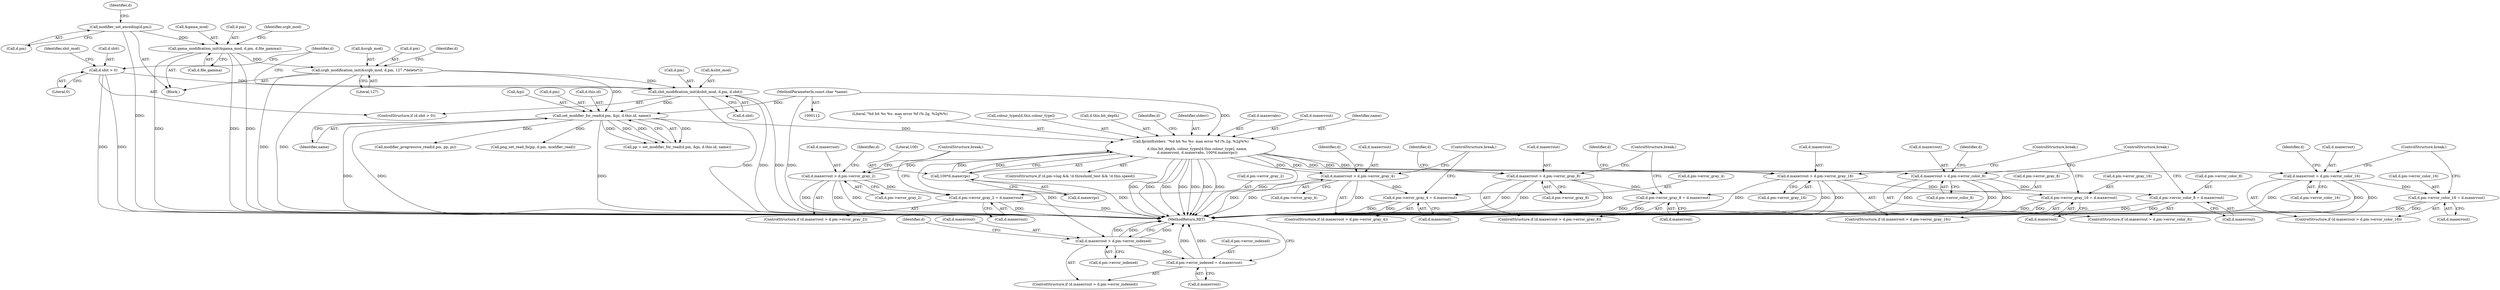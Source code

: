 digraph "0_Android_9d4853418ab2f754c2b63e091c29c5529b8b86ca_48@API" {
"1000340" [label="(Call,fprintf(stderr, \"%d bit %s %s: max error %f (%.2g, %2g%%)\n\",\n            d.this.bit_depth, colour_types[d.this.colour_type], name,\n            d.maxerrout, d.maxerrabs, 100*d.maxerrpc))"];
"1000231" [label="(Call,set_modifier_for_read(d.pm, &pi, d.this.id, name))"];
"1000214" [label="(Call,sbit_modification_init(&sbit_mod, d.pm, d.sbit))"];
"1000201" [label="(Call,srgb_modification_init(&srgb_mod, d.pm, 127 /*delete*/))"];
"1000192" [label="(Call,gama_modification_init(&gama_mod, d.pm, d.file_gamma))"];
"1000172" [label="(Call,modifier_set_encoding(d.pm))"];
"1000209" [label="(Call,d.sbit > 0)"];
"1000122" [label="(MethodParameterIn,const char *name)"];
"1000362" [label="(Call,100*d.maxerrpc)"];
"1000395" [label="(Call,d.maxerrout > d.pm->error_gray_2)"];
"1000404" [label="(Call,d.pm->error_gray_2 = d.maxerrout)"];
"1000416" [label="(Call,d.maxerrout > d.pm->error_gray_4)"];
"1000425" [label="(Call,d.pm->error_gray_4 = d.maxerrout)"];
"1000437" [label="(Call,d.maxerrout > d.pm->error_gray_8)"];
"1000446" [label="(Call,d.pm->error_gray_8 = d.maxerrout)"];
"1000458" [label="(Call,d.maxerrout > d.pm->error_gray_16)"];
"1000467" [label="(Call,d.pm->error_gray_16 = d.maxerrout)"];
"1000508" [label="(Call,d.maxerrout > d.pm->error_color_8)"];
"1000517" [label="(Call,d.pm->error_color_8 = d.maxerrout)"];
"1000529" [label="(Call,d.maxerrout > d.pm->error_color_16)"];
"1000538" [label="(Call,d.pm->error_color_16 = d.maxerrout)"];
"1000563" [label="(Call,d.maxerrout > d.pm->error_indexed)"];
"1000572" [label="(Call,d.pm->error_indexed = d.maxerrout)"];
"1000509" [label="(Call,d.maxerrout)"];
"1000235" [label="(Call,&pi)"];
"1000340" [label="(Call,fprintf(stderr, \"%d bit %s %s: max error %f (%.2g, %2g%%)\n\",\n            d.this.bit_depth, colour_types[d.this.colour_type], name,\n            d.maxerrout, d.maxerrabs, 100*d.maxerrpc))"];
"1000547" [label="(ControlStructure,break;)"];
"1000533" [label="(Call,d.pm->error_color_16)"];
"1000449" [label="(Identifier,d)"];
"1000526" [label="(ControlStructure,break;)"];
"1000207" [label="(Literal,127)"];
"1000362" [label="(Call,100*d.maxerrpc)"];
"1000363" [label="(Literal,100)"];
"1000528" [label="(ControlStructure,if (d.maxerrout > d.pm->error_color_16))"];
"1000573" [label="(Call,d.pm->error_indexed)"];
"1000470" [label="(Identifier,d)"];
"1000415" [label="(ControlStructure,if (d.maxerrout > d.pm->error_gray_4))"];
"1000122" [label="(MethodParameterIn,const char *name)"];
"1000436" [label="(ControlStructure,if (d.maxerrout > d.pm->error_gray_8))"];
"1000517" [label="(Call,d.pm->error_color_8 = d.maxerrout)"];
"1000226" [label="(Identifier,d)"];
"1000437" [label="(Call,d.maxerrout > d.pm->error_gray_8)"];
"1000530" [label="(Call,d.maxerrout)"];
"1000455" [label="(ControlStructure,break;)"];
"1000204" [label="(Call,d.pm)"];
"1000359" [label="(Call,d.maxerrabs)"];
"1000405" [label="(Call,d.pm->error_gray_2)"];
"1000179" [label="(Identifier,d)"];
"1000232" [label="(Call,d.pm)"];
"1000356" [label="(Call,d.maxerrout)"];
"1000413" [label="(ControlStructure,break;)"];
"1000173" [label="(Call,d.pm)"];
"1000428" [label="(Identifier,d)"];
"1000541" [label="(Identifier,d)"];
"1000322" [label="(ControlStructure,if (d.pm->log && !d.threshold_test && !d.this.speed))"];
"1000434" [label="(ControlStructure,break;)"];
"1000581" [label="(MethodReturn,RET)"];
"1000459" [label="(Call,d.maxerrout)"];
"1000575" [label="(Identifier,d)"];
"1000216" [label="(Identifier,sbit_mod)"];
"1000159" [label="(Block,)"];
"1000231" [label="(Call,set_modifier_for_read(d.pm, &pi, d.this.id, name))"];
"1000172" [label="(Call,modifier_set_encoding(d.pm))"];
"1000217" [label="(Call,d.pm)"];
"1000201" [label="(Call,srgb_modification_init(&srgb_mod, d.pm, 127 /*delete*/))"];
"1000209" [label="(Call,d.sbit > 0)"];
"1000438" [label="(Call,d.maxerrout)"];
"1000446" [label="(Call,d.pm->error_gray_8 = d.maxerrout)"];
"1000417" [label="(Call,d.maxerrout)"];
"1000529" [label="(Call,d.maxerrout > d.pm->error_color_16)"];
"1000507" [label="(ControlStructure,if (d.maxerrout > d.pm->error_color_8))"];
"1000395" [label="(Call,d.maxerrout > d.pm->error_gray_2)"];
"1000355" [label="(Identifier,name)"];
"1000237" [label="(Call,d.this.id)"];
"1000264" [label="(Call,modifier_progressive_read(d.pm, pp, pi))"];
"1000425" [label="(Call,d.pm->error_gray_4 = d.maxerrout)"];
"1000564" [label="(Call,d.maxerrout)"];
"1000426" [label="(Call,d.pm->error_gray_4)"];
"1000578" [label="(Call,d.maxerrout)"];
"1000396" [label="(Call,d.maxerrout)"];
"1000193" [label="(Call,&gama_mod)"];
"1000431" [label="(Call,d.maxerrout)"];
"1000520" [label="(Identifier,d)"];
"1000407" [label="(Identifier,d)"];
"1000342" [label="(Literal,\"%d bit %s %s: max error %f (%.2g, %2g%%)\n\")"];
"1000208" [label="(ControlStructure,if (d.sbit > 0))"];
"1000457" [label="(ControlStructure,if (d.maxerrout > d.pm->error_gray_16))"];
"1000211" [label="(Identifier,d)"];
"1000272" [label="(Call,png_set_read_fn(pp, d.pm, modifier_read))"];
"1000198" [label="(Call,d.file_gamma)"];
"1000192" [label="(Call,gama_modification_init(&gama_mod, d.pm, d.file_gamma))"];
"1000348" [label="(Call,colour_types[d.this.colour_type])"];
"1000195" [label="(Call,d.pm)"];
"1000210" [label="(Call,d.sbit)"];
"1000214" [label="(Call,sbit_modification_init(&sbit_mod, d.pm, d.sbit))"];
"1000364" [label="(Call,d.maxerrpc)"];
"1000203" [label="(Identifier,srgb_mod)"];
"1000462" [label="(Call,d.pm->error_gray_16)"];
"1000202" [label="(Call,&srgb_mod)"];
"1000468" [label="(Call,d.pm->error_gray_16)"];
"1000399" [label="(Call,d.pm->error_gray_2)"];
"1000420" [label="(Call,d.pm->error_gray_4)"];
"1000452" [label="(Call,d.maxerrout)"];
"1000343" [label="(Call,d.this.bit_depth)"];
"1000563" [label="(Call,d.maxerrout > d.pm->error_indexed)"];
"1000476" [label="(ControlStructure,break;)"];
"1000220" [label="(Call,d.sbit)"];
"1000394" [label="(ControlStructure,if (d.maxerrout > d.pm->error_gray_2))"];
"1000539" [label="(Call,d.pm->error_color_16)"];
"1000410" [label="(Call,d.maxerrout)"];
"1000242" [label="(Identifier,name)"];
"1000447" [label="(Call,d.pm->error_gray_8)"];
"1000213" [label="(Literal,0)"];
"1000512" [label="(Call,d.pm->error_color_8)"];
"1000441" [label="(Call,d.pm->error_gray_8)"];
"1000562" [label="(ControlStructure,if (d.maxerrout > d.pm->error_indexed))"];
"1000467" [label="(Call,d.pm->error_gray_16 = d.maxerrout)"];
"1000544" [label="(Call,d.maxerrout)"];
"1000372" [label="(Identifier,d)"];
"1000458" [label="(Call,d.maxerrout > d.pm->error_gray_16)"];
"1000538" [label="(Call,d.pm->error_color_16 = d.maxerrout)"];
"1000341" [label="(Identifier,stderr)"];
"1000404" [label="(Call,d.pm->error_gray_2 = d.maxerrout)"];
"1000518" [label="(Call,d.pm->error_color_8)"];
"1000508" [label="(Call,d.maxerrout > d.pm->error_color_8)"];
"1000523" [label="(Call,d.maxerrout)"];
"1000572" [label="(Call,d.pm->error_indexed = d.maxerrout)"];
"1000567" [label="(Call,d.pm->error_indexed)"];
"1000416" [label="(Call,d.maxerrout > d.pm->error_gray_4)"];
"1000473" [label="(Call,d.maxerrout)"];
"1000215" [label="(Call,&sbit_mod)"];
"1000229" [label="(Call,pp = set_modifier_for_read(d.pm, &pi, d.this.id, name))"];
"1000340" -> "1000322"  [label="AST: "];
"1000340" -> "1000362"  [label="CFG: "];
"1000341" -> "1000340"  [label="AST: "];
"1000342" -> "1000340"  [label="AST: "];
"1000343" -> "1000340"  [label="AST: "];
"1000348" -> "1000340"  [label="AST: "];
"1000355" -> "1000340"  [label="AST: "];
"1000356" -> "1000340"  [label="AST: "];
"1000359" -> "1000340"  [label="AST: "];
"1000362" -> "1000340"  [label="AST: "];
"1000372" -> "1000340"  [label="CFG: "];
"1000340" -> "1000581"  [label="DDG: "];
"1000340" -> "1000581"  [label="DDG: "];
"1000340" -> "1000581"  [label="DDG: "];
"1000340" -> "1000581"  [label="DDG: "];
"1000340" -> "1000581"  [label="DDG: "];
"1000340" -> "1000581"  [label="DDG: "];
"1000340" -> "1000581"  [label="DDG: "];
"1000340" -> "1000581"  [label="DDG: "];
"1000231" -> "1000340"  [label="DDG: "];
"1000122" -> "1000340"  [label="DDG: "];
"1000362" -> "1000340"  [label="DDG: "];
"1000362" -> "1000340"  [label="DDG: "];
"1000340" -> "1000395"  [label="DDG: "];
"1000340" -> "1000416"  [label="DDG: "];
"1000340" -> "1000437"  [label="DDG: "];
"1000340" -> "1000458"  [label="DDG: "];
"1000340" -> "1000508"  [label="DDG: "];
"1000340" -> "1000529"  [label="DDG: "];
"1000340" -> "1000563"  [label="DDG: "];
"1000231" -> "1000229"  [label="AST: "];
"1000231" -> "1000242"  [label="CFG: "];
"1000232" -> "1000231"  [label="AST: "];
"1000235" -> "1000231"  [label="AST: "];
"1000237" -> "1000231"  [label="AST: "];
"1000242" -> "1000231"  [label="AST: "];
"1000229" -> "1000231"  [label="CFG: "];
"1000231" -> "1000581"  [label="DDG: "];
"1000231" -> "1000581"  [label="DDG: "];
"1000231" -> "1000581"  [label="DDG: "];
"1000231" -> "1000229"  [label="DDG: "];
"1000231" -> "1000229"  [label="DDG: "];
"1000231" -> "1000229"  [label="DDG: "];
"1000231" -> "1000229"  [label="DDG: "];
"1000214" -> "1000231"  [label="DDG: "];
"1000201" -> "1000231"  [label="DDG: "];
"1000122" -> "1000231"  [label="DDG: "];
"1000231" -> "1000264"  [label="DDG: "];
"1000231" -> "1000272"  [label="DDG: "];
"1000214" -> "1000208"  [label="AST: "];
"1000214" -> "1000220"  [label="CFG: "];
"1000215" -> "1000214"  [label="AST: "];
"1000217" -> "1000214"  [label="AST: "];
"1000220" -> "1000214"  [label="AST: "];
"1000226" -> "1000214"  [label="CFG: "];
"1000214" -> "1000581"  [label="DDG: "];
"1000214" -> "1000581"  [label="DDG: "];
"1000214" -> "1000581"  [label="DDG: "];
"1000201" -> "1000214"  [label="DDG: "];
"1000209" -> "1000214"  [label="DDG: "];
"1000201" -> "1000159"  [label="AST: "];
"1000201" -> "1000207"  [label="CFG: "];
"1000202" -> "1000201"  [label="AST: "];
"1000204" -> "1000201"  [label="AST: "];
"1000207" -> "1000201"  [label="AST: "];
"1000211" -> "1000201"  [label="CFG: "];
"1000201" -> "1000581"  [label="DDG: "];
"1000201" -> "1000581"  [label="DDG: "];
"1000192" -> "1000201"  [label="DDG: "];
"1000192" -> "1000159"  [label="AST: "];
"1000192" -> "1000198"  [label="CFG: "];
"1000193" -> "1000192"  [label="AST: "];
"1000195" -> "1000192"  [label="AST: "];
"1000198" -> "1000192"  [label="AST: "];
"1000203" -> "1000192"  [label="CFG: "];
"1000192" -> "1000581"  [label="DDG: "];
"1000192" -> "1000581"  [label="DDG: "];
"1000192" -> "1000581"  [label="DDG: "];
"1000172" -> "1000192"  [label="DDG: "];
"1000172" -> "1000159"  [label="AST: "];
"1000172" -> "1000173"  [label="CFG: "];
"1000173" -> "1000172"  [label="AST: "];
"1000179" -> "1000172"  [label="CFG: "];
"1000172" -> "1000581"  [label="DDG: "];
"1000209" -> "1000208"  [label="AST: "];
"1000209" -> "1000213"  [label="CFG: "];
"1000210" -> "1000209"  [label="AST: "];
"1000213" -> "1000209"  [label="AST: "];
"1000216" -> "1000209"  [label="CFG: "];
"1000226" -> "1000209"  [label="CFG: "];
"1000209" -> "1000581"  [label="DDG: "];
"1000209" -> "1000581"  [label="DDG: "];
"1000122" -> "1000112"  [label="AST: "];
"1000122" -> "1000581"  [label="DDG: "];
"1000362" -> "1000364"  [label="CFG: "];
"1000363" -> "1000362"  [label="AST: "];
"1000364" -> "1000362"  [label="AST: "];
"1000362" -> "1000581"  [label="DDG: "];
"1000395" -> "1000394"  [label="AST: "];
"1000395" -> "1000399"  [label="CFG: "];
"1000396" -> "1000395"  [label="AST: "];
"1000399" -> "1000395"  [label="AST: "];
"1000407" -> "1000395"  [label="CFG: "];
"1000413" -> "1000395"  [label="CFG: "];
"1000395" -> "1000581"  [label="DDG: "];
"1000395" -> "1000581"  [label="DDG: "];
"1000395" -> "1000581"  [label="DDG: "];
"1000395" -> "1000404"  [label="DDG: "];
"1000404" -> "1000394"  [label="AST: "];
"1000404" -> "1000410"  [label="CFG: "];
"1000405" -> "1000404"  [label="AST: "];
"1000410" -> "1000404"  [label="AST: "];
"1000413" -> "1000404"  [label="CFG: "];
"1000404" -> "1000581"  [label="DDG: "];
"1000404" -> "1000581"  [label="DDG: "];
"1000416" -> "1000415"  [label="AST: "];
"1000416" -> "1000420"  [label="CFG: "];
"1000417" -> "1000416"  [label="AST: "];
"1000420" -> "1000416"  [label="AST: "];
"1000428" -> "1000416"  [label="CFG: "];
"1000434" -> "1000416"  [label="CFG: "];
"1000416" -> "1000581"  [label="DDG: "];
"1000416" -> "1000581"  [label="DDG: "];
"1000416" -> "1000581"  [label="DDG: "];
"1000416" -> "1000425"  [label="DDG: "];
"1000425" -> "1000415"  [label="AST: "];
"1000425" -> "1000431"  [label="CFG: "];
"1000426" -> "1000425"  [label="AST: "];
"1000431" -> "1000425"  [label="AST: "];
"1000434" -> "1000425"  [label="CFG: "];
"1000425" -> "1000581"  [label="DDG: "];
"1000425" -> "1000581"  [label="DDG: "];
"1000437" -> "1000436"  [label="AST: "];
"1000437" -> "1000441"  [label="CFG: "];
"1000438" -> "1000437"  [label="AST: "];
"1000441" -> "1000437"  [label="AST: "];
"1000449" -> "1000437"  [label="CFG: "];
"1000455" -> "1000437"  [label="CFG: "];
"1000437" -> "1000581"  [label="DDG: "];
"1000437" -> "1000581"  [label="DDG: "];
"1000437" -> "1000581"  [label="DDG: "];
"1000437" -> "1000446"  [label="DDG: "];
"1000446" -> "1000436"  [label="AST: "];
"1000446" -> "1000452"  [label="CFG: "];
"1000447" -> "1000446"  [label="AST: "];
"1000452" -> "1000446"  [label="AST: "];
"1000455" -> "1000446"  [label="CFG: "];
"1000446" -> "1000581"  [label="DDG: "];
"1000446" -> "1000581"  [label="DDG: "];
"1000458" -> "1000457"  [label="AST: "];
"1000458" -> "1000462"  [label="CFG: "];
"1000459" -> "1000458"  [label="AST: "];
"1000462" -> "1000458"  [label="AST: "];
"1000470" -> "1000458"  [label="CFG: "];
"1000476" -> "1000458"  [label="CFG: "];
"1000458" -> "1000581"  [label="DDG: "];
"1000458" -> "1000581"  [label="DDG: "];
"1000458" -> "1000581"  [label="DDG: "];
"1000458" -> "1000467"  [label="DDG: "];
"1000467" -> "1000457"  [label="AST: "];
"1000467" -> "1000473"  [label="CFG: "];
"1000468" -> "1000467"  [label="AST: "];
"1000473" -> "1000467"  [label="AST: "];
"1000476" -> "1000467"  [label="CFG: "];
"1000467" -> "1000581"  [label="DDG: "];
"1000467" -> "1000581"  [label="DDG: "];
"1000508" -> "1000507"  [label="AST: "];
"1000508" -> "1000512"  [label="CFG: "];
"1000509" -> "1000508"  [label="AST: "];
"1000512" -> "1000508"  [label="AST: "];
"1000520" -> "1000508"  [label="CFG: "];
"1000526" -> "1000508"  [label="CFG: "];
"1000508" -> "1000581"  [label="DDG: "];
"1000508" -> "1000581"  [label="DDG: "];
"1000508" -> "1000581"  [label="DDG: "];
"1000508" -> "1000517"  [label="DDG: "];
"1000517" -> "1000507"  [label="AST: "];
"1000517" -> "1000523"  [label="CFG: "];
"1000518" -> "1000517"  [label="AST: "];
"1000523" -> "1000517"  [label="AST: "];
"1000526" -> "1000517"  [label="CFG: "];
"1000517" -> "1000581"  [label="DDG: "];
"1000517" -> "1000581"  [label="DDG: "];
"1000529" -> "1000528"  [label="AST: "];
"1000529" -> "1000533"  [label="CFG: "];
"1000530" -> "1000529"  [label="AST: "];
"1000533" -> "1000529"  [label="AST: "];
"1000541" -> "1000529"  [label="CFG: "];
"1000547" -> "1000529"  [label="CFG: "];
"1000529" -> "1000581"  [label="DDG: "];
"1000529" -> "1000581"  [label="DDG: "];
"1000529" -> "1000581"  [label="DDG: "];
"1000529" -> "1000538"  [label="DDG: "];
"1000538" -> "1000528"  [label="AST: "];
"1000538" -> "1000544"  [label="CFG: "];
"1000539" -> "1000538"  [label="AST: "];
"1000544" -> "1000538"  [label="AST: "];
"1000547" -> "1000538"  [label="CFG: "];
"1000538" -> "1000581"  [label="DDG: "];
"1000538" -> "1000581"  [label="DDG: "];
"1000563" -> "1000562"  [label="AST: "];
"1000563" -> "1000567"  [label="CFG: "];
"1000564" -> "1000563"  [label="AST: "];
"1000567" -> "1000563"  [label="AST: "];
"1000575" -> "1000563"  [label="CFG: "];
"1000581" -> "1000563"  [label="CFG: "];
"1000563" -> "1000581"  [label="DDG: "];
"1000563" -> "1000581"  [label="DDG: "];
"1000563" -> "1000581"  [label="DDG: "];
"1000563" -> "1000572"  [label="DDG: "];
"1000572" -> "1000562"  [label="AST: "];
"1000572" -> "1000578"  [label="CFG: "];
"1000573" -> "1000572"  [label="AST: "];
"1000578" -> "1000572"  [label="AST: "];
"1000581" -> "1000572"  [label="CFG: "];
"1000572" -> "1000581"  [label="DDG: "];
"1000572" -> "1000581"  [label="DDG: "];
}
